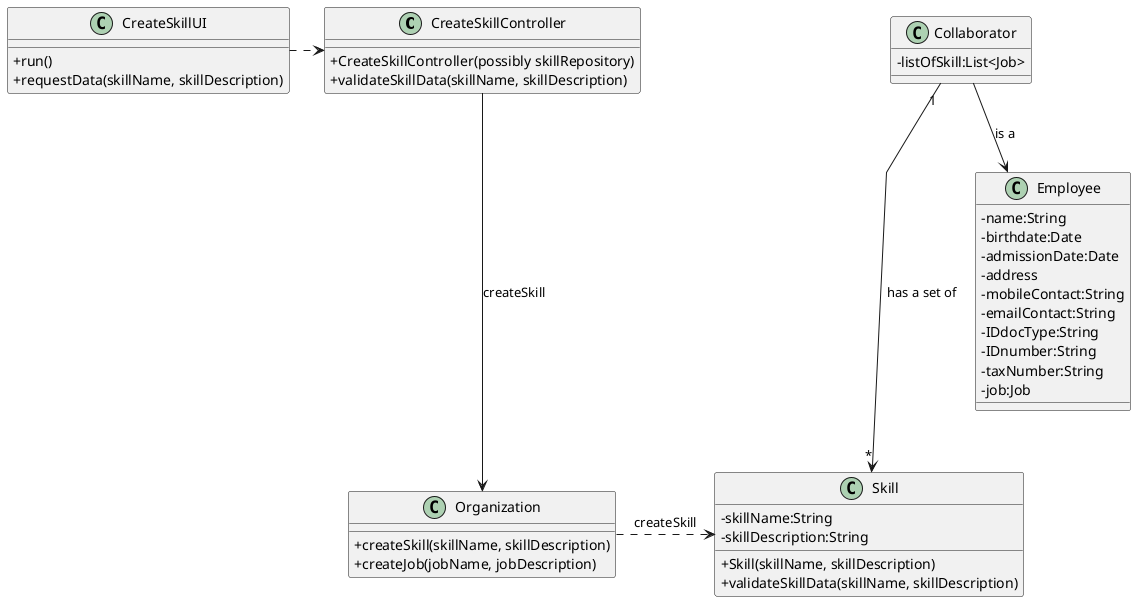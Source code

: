 @startuml
'skinparam monochrome true
skinparam packageStyle rectangle
skinparam shadowing false
skinparam linetype polyline
'skinparam linetype orto

skinparam classAttributeIconSize 0

'left to right direction

class CreateSkillController {
    + CreateSkillController(possibly skillRepository)
    + validateSkillData(skillName, skillDescription)

}


class CreateSkillUI {
    +run()
    +requestData(skillName, skillDescription)
}


class Employee{
    -name:String
    -birthdate:Date
    -admissionDate:Date
    -address
    -mobileContact:String
    -emailContact:String
    -IDdocType:String
    -IDnumber:String
    -taxNumber:String
    -job:Job

}

class Collaborator {
    -listOfSkill:List<Job>
}

class Organization {
    +createSkill(skillName, skillDescription)
    +createJob(jobName, jobDescription)
}


class Skill {
    -skillName:String
    -skillDescription:String

    +Skill(skillName, skillDescription)
    +validateSkillData(skillName, skillDescription)
}

CreateSkillUI .> CreateSkillController
Collaborator "1" ---> "*" Skill : has a set of
CreateSkillController --->  Organization : createSkill
Organization .> Skill : createSkill
Collaborator --> Employee : is a

@enduml
